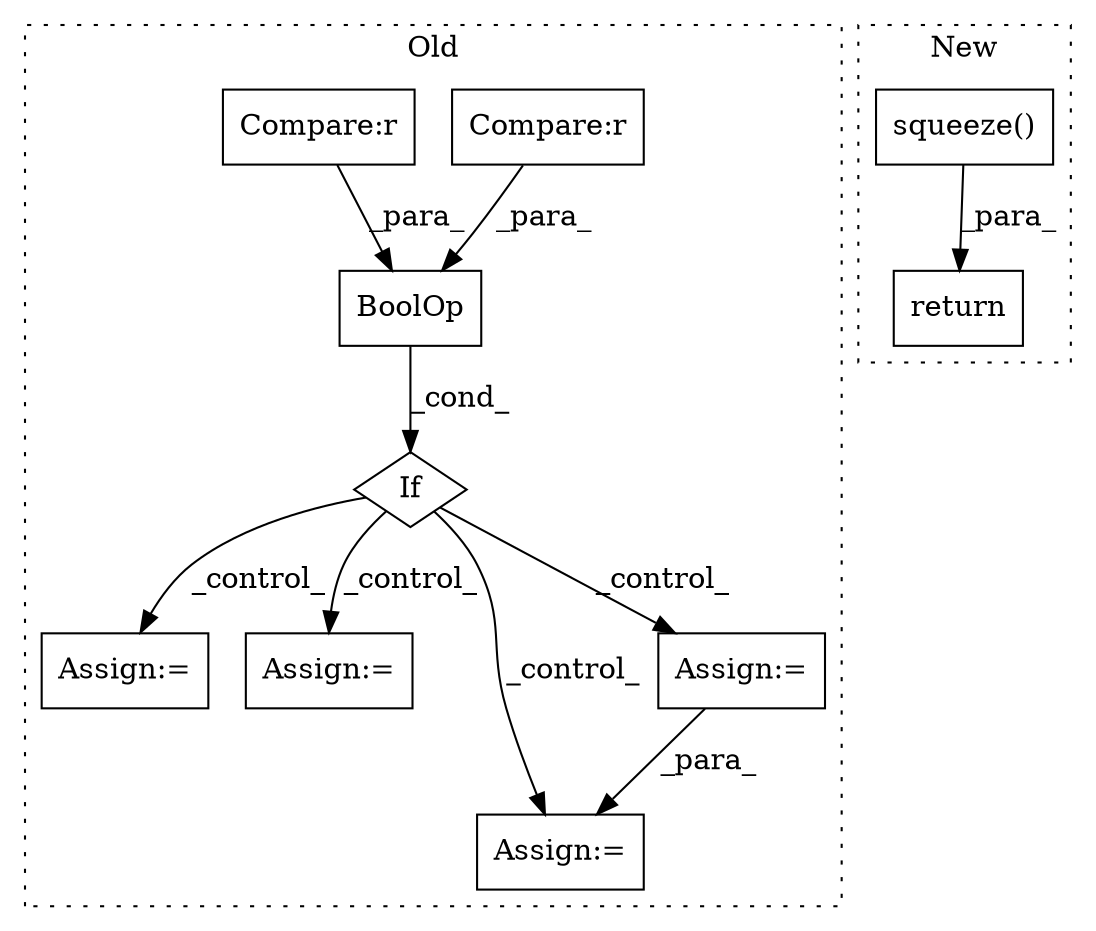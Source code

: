 digraph G {
subgraph cluster0 {
1 [label="BoolOp" a="72" s="1223" l="49" shape="box"];
3 [label="If" a="96" s="1220" l="3" shape="diamond"];
4 [label="Compare:r" a="40" s="1246" l="26" shape="box"];
5 [label="Assign:=" a="68" s="1414" l="4" shape="box"];
6 [label="Assign:=" a="68" s="1381" l="3" shape="box"];
7 [label="Compare:r" a="40" s="1223" l="18" shape="box"];
8 [label="Assign:=" a="68" s="1449" l="4" shape="box"];
9 [label="Assign:=" a="68" s="1288" l="3" shape="box"];
label = "Old";
style="dotted";
}
subgraph cluster1 {
2 [label="squeeze()" a="75" s="1926,1971" l="11,1" shape="box"];
10 [label="return" a="93" s="2004" l="7" shape="box"];
label = "New";
style="dotted";
}
1 -> 3 [label="_cond_"];
2 -> 10 [label="_para_"];
3 -> 9 [label="_control_"];
3 -> 6 [label="_control_"];
3 -> 5 [label="_control_"];
3 -> 8 [label="_control_"];
4 -> 1 [label="_para_"];
7 -> 1 [label="_para_"];
9 -> 8 [label="_para_"];
}